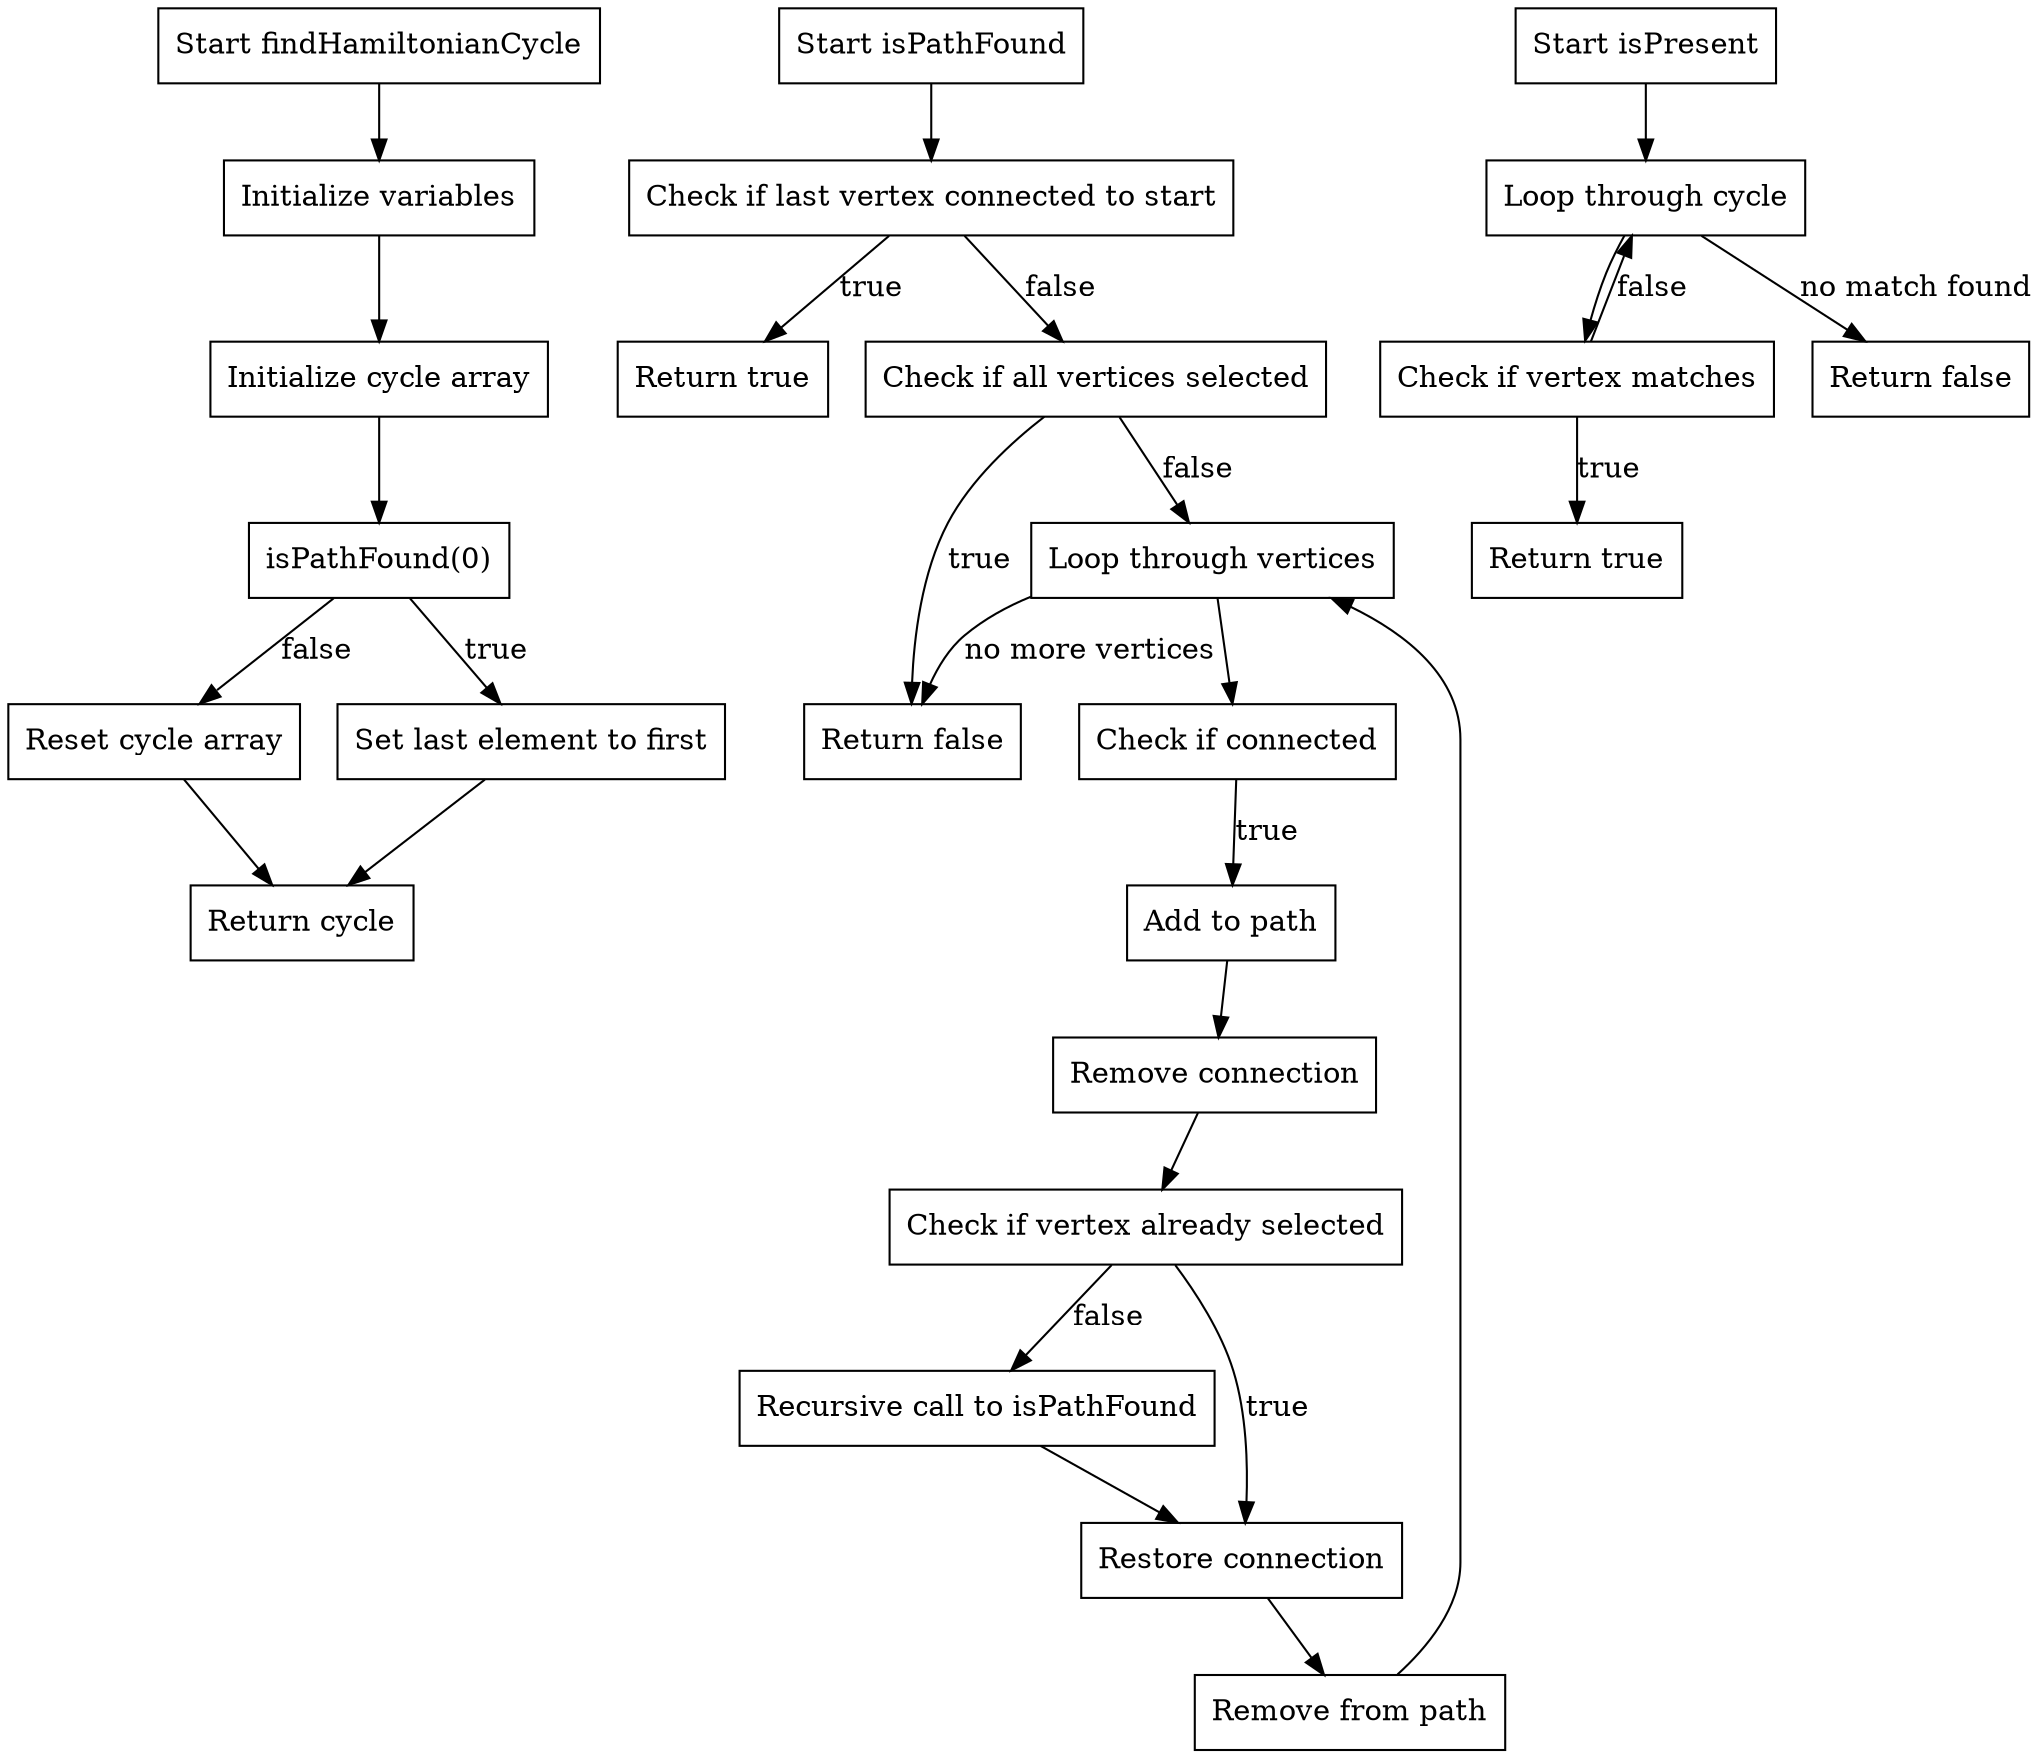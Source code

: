 digraph HamiltonianCycleCFG {
    node [shape=rectangle];
    
    // findHamiltonianCycle method
    start_find [label="Start findHamiltonianCycle"];
    init [label="Initialize variables"];
    loop_init [label="Initialize cycle array"];
    check_path [label="isPathFound(0)"];
    reset_cycle [label="Reset cycle array"];
    set_last [label="Set last element to first"];
    return_cycle [label="Return cycle"];
    
    start_find -> init;
    init -> loop_init;
    loop_init -> check_path;
    check_path -> reset_cycle [label="false"];
    check_path -> set_last [label="true"];
    reset_cycle -> return_cycle;
    set_last -> return_cycle;
    
    // isPathFound method
    start_is_path [label="Start isPathFound"];
    check_last [label="Check if last vertex connected to start"];
    return_true [label="Return true"];
    check_all_selected [label="Check if all vertices selected"];
    return_false [label="Return false"];
    loop_vertices [label="Loop through vertices"];
    check_connected [label="Check if connected"];
    add_to_path [label="Add to path"];
    remove_connection [label="Remove connection"];
    check_present [label="Check if vertex already selected"];
    recursive_call [label="Recursive call to isPathFound"];
    restore_connection [label="Restore connection"];
    remove_path [label="Remove from path"];
    
    start_is_path -> check_last;
    check_last -> return_true [label="true"];
    check_last -> check_all_selected [label="false"];
    check_all_selected -> return_false [label="true"];
    check_all_selected -> loop_vertices [label="false"];
    loop_vertices -> check_connected;
    check_connected -> add_to_path [label="true"];
    add_to_path -> remove_connection;
    remove_connection -> check_present;
    check_present -> recursive_call [label="false"];
    recursive_call -> restore_connection;
    check_present -> restore_connection [label="true"];
    restore_connection -> remove_path;
    remove_path -> loop_vertices;
    loop_vertices -> return_false [label="no more vertices"];
    
    // isPresent method
    start_is_present [label="Start isPresent"];
    loop_check [label="Loop through cycle"];
    check_match [label="Check if vertex matches"];
    return_present_true [label="Return true"];
    return_present_false [label="Return false"];
    
    start_is_present -> loop_check;
    loop_check -> check_match;
    check_match -> return_present_true [label="true"];
    check_match -> loop_check [label="false"];
    loop_check -> return_present_false [label="no match found"];
}
